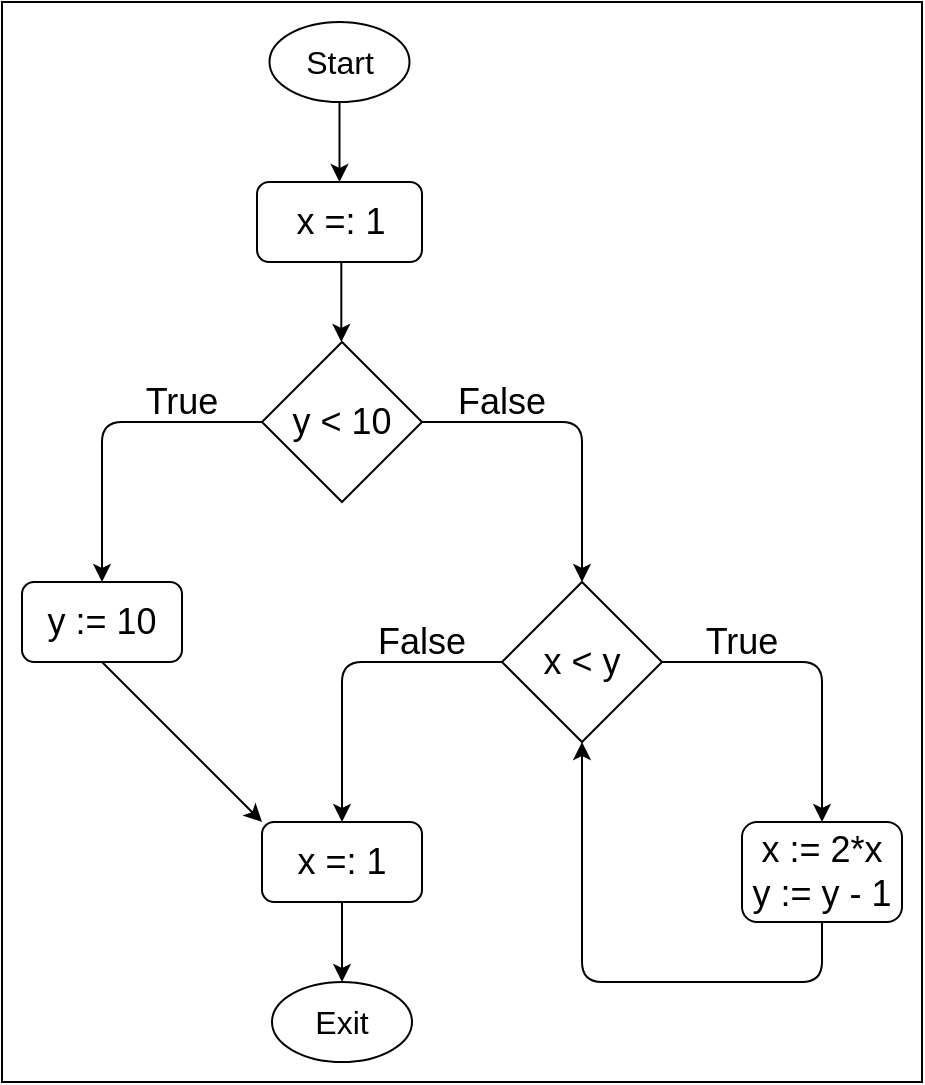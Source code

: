 <mxfile version="13.10.5" type="device"><diagram id="oipkgNRLiBCtydibpBoU" name="Page-1"><mxGraphModel dx="648" dy="744" grid="1" gridSize="10" guides="1" tooltips="1" connect="1" arrows="1" fold="1" page="1" pageScale="1" pageWidth="827" pageHeight="1169" math="0" shadow="0"><root><mxCell id="0"/><mxCell id="1" parent="0"/><mxCell id="aiisu_yMhzt1b3spwppP-1" value="" style="rounded=0;whiteSpace=wrap;html=1;" vertex="1" parent="1"><mxGeometry x="150" y="30" width="460" height="540" as="geometry"/></mxCell><mxCell id="bh9shz9SMnX8x8Xb6oNC-1" value="&lt;font style=&quot;font-size: 16px&quot;&gt;Start&lt;/font&gt;" style="ellipse;whiteSpace=wrap;html=1;spacing=2;" parent="1" vertex="1"><mxGeometry x="283.75" y="40" width="70" height="40" as="geometry"/></mxCell><mxCell id="bh9shz9SMnX8x8Xb6oNC-2" value="&lt;font style=&quot;font-size: 18px&quot;&gt;x =: 1&lt;/font&gt;" style="rounded=1;whiteSpace=wrap;html=1;spacing=2;" parent="1" vertex="1"><mxGeometry x="277.5" y="120" width="82.5" height="40" as="geometry"/></mxCell><mxCell id="bh9shz9SMnX8x8Xb6oNC-4" value="" style="endArrow=classic;html=1;exitX=0.5;exitY=1;exitDx=0;exitDy=0;entryX=0.5;entryY=0;entryDx=0;entryDy=0;spacing=2;" parent="1" source="bh9shz9SMnX8x8Xb6oNC-1" target="bh9shz9SMnX8x8Xb6oNC-2" edge="1"><mxGeometry width="50" height="50" relative="1" as="geometry"><mxPoint x="170" y="140" as="sourcePoint"/><mxPoint x="220" y="90" as="targetPoint"/></mxGeometry></mxCell><mxCell id="bh9shz9SMnX8x8Xb6oNC-5" value="&lt;font style=&quot;font-size: 18px&quot;&gt;y &amp;lt; 10&lt;/font&gt;" style="rhombus;whiteSpace=wrap;html=1;spacing=2;" parent="1" vertex="1"><mxGeometry x="280" y="200" width="80" height="80" as="geometry"/></mxCell><mxCell id="bh9shz9SMnX8x8Xb6oNC-6" value="" style="endArrow=classic;html=1;exitX=0.5;exitY=1;exitDx=0;exitDy=0;entryX=0.5;entryY=0;entryDx=0;entryDy=0;spacing=2;" parent="1" edge="1"><mxGeometry width="50" height="50" relative="1" as="geometry"><mxPoint x="319.66" y="160" as="sourcePoint"/><mxPoint x="319.66" y="200" as="targetPoint"/></mxGeometry></mxCell><mxCell id="bh9shz9SMnX8x8Xb6oNC-7" value="&lt;font style=&quot;font-size: 18px&quot;&gt;y := 10&lt;/font&gt;" style="rounded=1;whiteSpace=wrap;html=1;spacing=2;" parent="1" vertex="1"><mxGeometry x="160" y="320" width="80" height="40" as="geometry"/></mxCell><mxCell id="bh9shz9SMnX8x8Xb6oNC-8" value="" style="endArrow=classic;html=1;exitX=0;exitY=0.5;exitDx=0;exitDy=0;entryX=0.5;entryY=0;entryDx=0;entryDy=0;spacing=2;" parent="1" source="bh9shz9SMnX8x8Xb6oNC-5" target="bh9shz9SMnX8x8Xb6oNC-7" edge="1"><mxGeometry width="50" height="50" relative="1" as="geometry"><mxPoint x="350" y="280" as="sourcePoint"/><mxPoint x="400" y="230" as="targetPoint"/><Array as="points"><mxPoint x="200" y="240"/></Array></mxGeometry></mxCell><mxCell id="bh9shz9SMnX8x8Xb6oNC-9" value="&lt;font style=&quot;font-size: 18px&quot;&gt;True&lt;/font&gt;" style="text;html=1;strokeColor=none;fillColor=none;align=center;verticalAlign=middle;whiteSpace=wrap;rounded=0;spacing=2;" parent="1" vertex="1"><mxGeometry x="220" y="220" width="40" height="20" as="geometry"/></mxCell><mxCell id="bh9shz9SMnX8x8Xb6oNC-11" value="" style="endArrow=classic;html=1;exitX=1;exitY=0.5;exitDx=0;exitDy=0;entryX=0.5;entryY=0;entryDx=0;entryDy=0;spacing=2;" parent="1" source="bh9shz9SMnX8x8Xb6oNC-5" edge="1"><mxGeometry width="50" height="50" relative="1" as="geometry"><mxPoint x="520" y="240" as="sourcePoint"/><mxPoint x="440" y="320" as="targetPoint"/><Array as="points"><mxPoint x="440" y="240"/></Array></mxGeometry></mxCell><mxCell id="bh9shz9SMnX8x8Xb6oNC-12" value="&lt;font style=&quot;font-size: 18px&quot;&gt;False&lt;/font&gt;" style="text;html=1;strokeColor=none;fillColor=none;align=center;verticalAlign=middle;whiteSpace=wrap;rounded=0;spacing=2;" parent="1" vertex="1"><mxGeometry x="380" y="220" width="40" height="20" as="geometry"/></mxCell><mxCell id="bh9shz9SMnX8x8Xb6oNC-14" value="&lt;font style=&quot;font-size: 18px&quot;&gt;x &amp;lt; y&lt;/font&gt;" style="rhombus;whiteSpace=wrap;html=1;spacing=2;" parent="1" vertex="1"><mxGeometry x="400" y="320" width="80" height="80" as="geometry"/></mxCell><mxCell id="bh9shz9SMnX8x8Xb6oNC-15" value="&lt;font style=&quot;font-size: 18px&quot;&gt;x =: 1&lt;/font&gt;" style="rounded=1;whiteSpace=wrap;html=1;spacing=2;" parent="1" vertex="1"><mxGeometry x="280" y="440" width="80" height="40" as="geometry"/></mxCell><mxCell id="bh9shz9SMnX8x8Xb6oNC-16" value="" style="endArrow=classic;html=1;exitX=0;exitY=0.5;exitDx=0;exitDy=0;entryX=0.5;entryY=0;entryDx=0;entryDy=0;spacing=2;" parent="1" source="bh9shz9SMnX8x8Xb6oNC-14" target="bh9shz9SMnX8x8Xb6oNC-15" edge="1"><mxGeometry width="50" height="50" relative="1" as="geometry"><mxPoint x="470" y="400" as="sourcePoint"/><mxPoint x="520" y="350" as="targetPoint"/><Array as="points"><mxPoint x="320" y="360"/></Array></mxGeometry></mxCell><mxCell id="bh9shz9SMnX8x8Xb6oNC-17" value="&lt;font style=&quot;font-size: 18px&quot;&gt;True&lt;/font&gt;" style="text;html=1;strokeColor=none;fillColor=none;align=center;verticalAlign=middle;whiteSpace=wrap;rounded=0;spacing=2;" parent="1" vertex="1"><mxGeometry x="500" y="340" width="40" height="20" as="geometry"/></mxCell><mxCell id="bh9shz9SMnX8x8Xb6oNC-18" value="&lt;font style=&quot;font-size: 18px&quot;&gt;x := 2*x&lt;br&gt;y := y - 1&lt;br&gt;&lt;/font&gt;" style="rounded=1;whiteSpace=wrap;html=1;spacing=2;" parent="1" vertex="1"><mxGeometry x="520" y="440" width="80" height="50" as="geometry"/></mxCell><mxCell id="bh9shz9SMnX8x8Xb6oNC-19" value="" style="endArrow=classic;html=1;exitX=1;exitY=0.5;exitDx=0;exitDy=0;entryX=0.5;entryY=0;entryDx=0;entryDy=0;spacing=2;" parent="1" source="bh9shz9SMnX8x8Xb6oNC-14" target="bh9shz9SMnX8x8Xb6oNC-18" edge="1"><mxGeometry width="50" height="50" relative="1" as="geometry"><mxPoint x="640" y="360" as="sourcePoint"/><mxPoint x="760" y="350" as="targetPoint"/><Array as="points"><mxPoint x="560" y="360"/></Array></mxGeometry></mxCell><mxCell id="bh9shz9SMnX8x8Xb6oNC-20" value="&lt;font style=&quot;font-size: 18px&quot;&gt;False&lt;/font&gt;" style="text;html=1;strokeColor=none;fillColor=none;align=center;verticalAlign=middle;whiteSpace=wrap;rounded=0;spacing=2;" parent="1" vertex="1"><mxGeometry x="340" y="340" width="40" height="20" as="geometry"/></mxCell><mxCell id="bh9shz9SMnX8x8Xb6oNC-21" value="" style="endArrow=classic;html=1;exitX=0.5;exitY=1;exitDx=0;exitDy=0;entryX=0;entryY=0;entryDx=0;entryDy=0;" parent="1" source="bh9shz9SMnX8x8Xb6oNC-7" target="bh9shz9SMnX8x8Xb6oNC-15" edge="1"><mxGeometry width="50" height="50" relative="1" as="geometry"><mxPoint x="160" y="440" as="sourcePoint"/><mxPoint x="320" y="440" as="targetPoint"/></mxGeometry></mxCell><mxCell id="bh9shz9SMnX8x8Xb6oNC-23" value="" style="endArrow=none;html=1;" parent="1" edge="1"><mxGeometry width="50" height="50" relative="1" as="geometry"><mxPoint x="440" y="500" as="sourcePoint"/><mxPoint x="560" y="490" as="targetPoint"/><Array as="points"><mxPoint x="440" y="520"/><mxPoint x="500" y="520"/><mxPoint x="560" y="520"/></Array></mxGeometry></mxCell><mxCell id="bh9shz9SMnX8x8Xb6oNC-24" value="" style="endArrow=classic;html=1;entryX=0.5;entryY=1;entryDx=0;entryDy=0;" parent="1" target="bh9shz9SMnX8x8Xb6oNC-14" edge="1"><mxGeometry width="50" height="50" relative="1" as="geometry"><mxPoint x="440" y="500" as="sourcePoint"/><mxPoint x="430" y="430" as="targetPoint"/></mxGeometry></mxCell><mxCell id="bh9shz9SMnX8x8Xb6oNC-25" value="&lt;font style=&quot;font-size: 16px&quot;&gt;Exit&lt;/font&gt;" style="ellipse;whiteSpace=wrap;html=1;spacing=2;" parent="1" vertex="1"><mxGeometry x="285" y="520" width="70" height="40" as="geometry"/></mxCell><mxCell id="bh9shz9SMnX8x8Xb6oNC-26" value="" style="endArrow=classic;html=1;exitX=0.5;exitY=1;exitDx=0;exitDy=0;entryX=0.5;entryY=0;entryDx=0;entryDy=0;" parent="1" source="bh9shz9SMnX8x8Xb6oNC-15" target="bh9shz9SMnX8x8Xb6oNC-25" edge="1"><mxGeometry width="50" height="50" relative="1" as="geometry"><mxPoint x="170" y="550" as="sourcePoint"/><mxPoint x="319" y="520" as="targetPoint"/></mxGeometry></mxCell></root></mxGraphModel></diagram></mxfile>